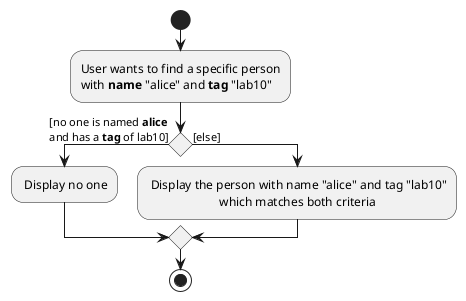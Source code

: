 @startuml
start
:User wants to find a specific person
with **name** "alice" and **tag** "lab10";

'Since the beta syntax does not support placing the condition outside the
'diamond we place it as the true branch instead.

if () then ([no one is named **alice**
and has a **tag** of lab10])
    : Display no one;

else ([else])
    : Display the person with name "alice" and tag "lab10"
                           which matches both criteria;
endif
stop
@enduml

